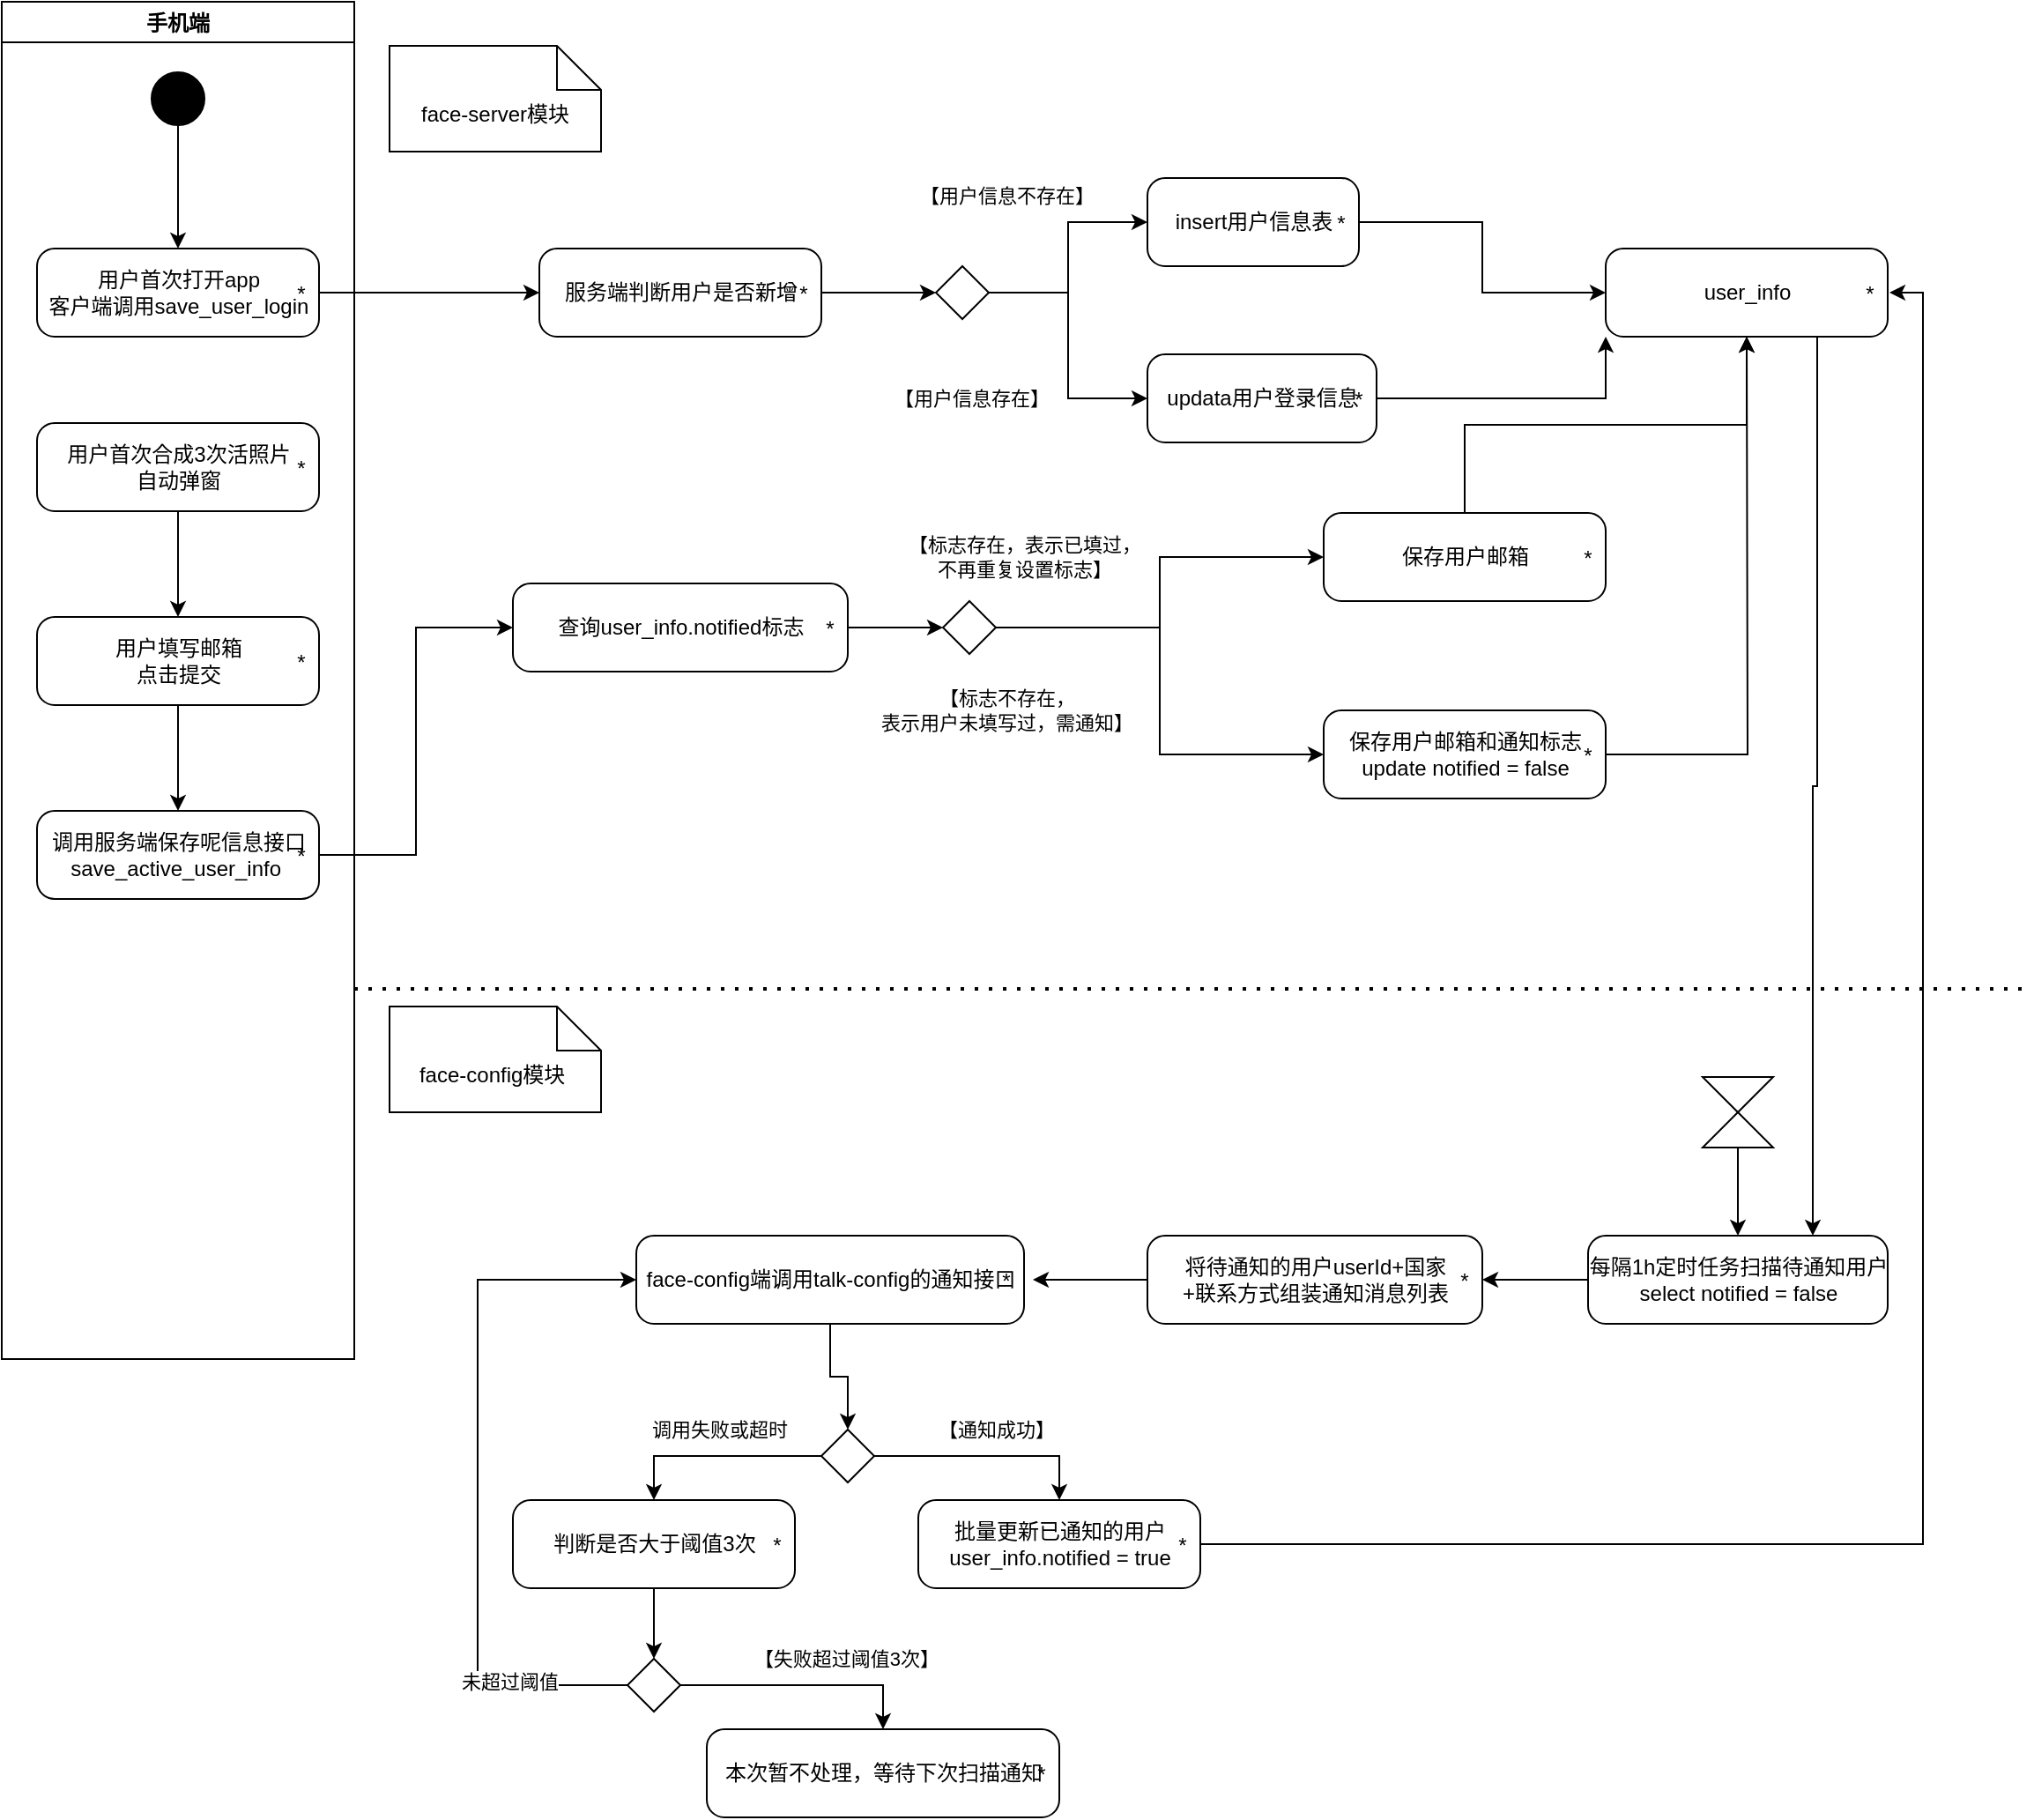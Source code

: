 <mxfile version="20.4.0" type="github">
  <diagram id="kgpKYQtTHZ0yAKxKKP6v" name="Page-1">
    <mxGraphModel dx="1662" dy="762" grid="1" gridSize="10" guides="1" tooltips="1" connect="1" arrows="1" fold="1" page="1" pageScale="1" pageWidth="850" pageHeight="1100" math="0" shadow="0">
      <root>
        <mxCell id="0" />
        <mxCell id="1" parent="0" />
        <mxCell id="rP7UkFt_sAIfWVr7rBNn-54" style="edgeStyle=orthogonalEdgeStyle;rounded=0;orthogonalLoop=1;jettySize=auto;html=1;" parent="1" source="rP7UkFt_sAIfWVr7rBNn-44" target="rP7UkFt_sAIfWVr7rBNn-55" edge="1">
          <mxGeometry relative="1" as="geometry">
            <mxPoint x="875" y="260" as="targetPoint" />
          </mxGeometry>
        </mxCell>
        <mxCell id="rP7UkFt_sAIfWVr7rBNn-44" value="用户首次打开app&lt;br&gt;客户端调用save_user_login" style="html=1;dashed=0;rounded=1;absoluteArcSize=1;arcSize=20;verticalAlign=middle;align=center;" parent="1" vertex="1">
          <mxGeometry x="690" y="140" width="160" height="50" as="geometry" />
        </mxCell>
        <mxCell id="rP7UkFt_sAIfWVr7rBNn-45" value="*" style="text;resizeWidth=0;resizeHeight=0;points=[];part=1;verticalAlign=middle;align=center;" parent="rP7UkFt_sAIfWVr7rBNn-44" vertex="1">
          <mxGeometry x="1" y="0.5" width="20" height="20" relative="1" as="geometry">
            <mxPoint x="-20" y="-10" as="offset" />
          </mxGeometry>
        </mxCell>
        <mxCell id="rP7UkFt_sAIfWVr7rBNn-50" style="edgeStyle=orthogonalEdgeStyle;rounded=0;orthogonalLoop=1;jettySize=auto;html=1;" parent="1" source="rP7UkFt_sAIfWVr7rBNn-46" target="rP7UkFt_sAIfWVr7rBNn-44" edge="1">
          <mxGeometry relative="1" as="geometry" />
        </mxCell>
        <mxCell id="rP7UkFt_sAIfWVr7rBNn-46" value="" style="ellipse;fillColor=strokeColor;" parent="1" vertex="1">
          <mxGeometry x="755" y="40" width="30" height="30" as="geometry" />
        </mxCell>
        <mxCell id="rP7UkFt_sAIfWVr7rBNn-58" value="手机端" style="swimlane;" parent="1" vertex="1">
          <mxGeometry x="670" width="200" height="770" as="geometry" />
        </mxCell>
        <mxCell id="rP7UkFt_sAIfWVr7rBNn-102" style="edgeStyle=orthogonalEdgeStyle;rounded=0;orthogonalLoop=1;jettySize=auto;html=1;entryX=0.5;entryY=0;entryDx=0;entryDy=0;" parent="rP7UkFt_sAIfWVr7rBNn-58" source="rP7UkFt_sAIfWVr7rBNn-97" target="rP7UkFt_sAIfWVr7rBNn-100" edge="1">
          <mxGeometry relative="1" as="geometry" />
        </mxCell>
        <mxCell id="rP7UkFt_sAIfWVr7rBNn-97" value="用户首次合成3次活照片&lt;br&gt;自动弹窗" style="html=1;dashed=0;rounded=1;absoluteArcSize=1;arcSize=20;verticalAlign=middle;align=center;" parent="rP7UkFt_sAIfWVr7rBNn-58" vertex="1">
          <mxGeometry x="20" y="239" width="160" height="50" as="geometry" />
        </mxCell>
        <mxCell id="rP7UkFt_sAIfWVr7rBNn-98" value="*" style="text;resizeWidth=0;resizeHeight=0;points=[];part=1;verticalAlign=middle;align=center;" parent="rP7UkFt_sAIfWVr7rBNn-97" vertex="1">
          <mxGeometry x="1" y="0.5" width="20" height="20" relative="1" as="geometry">
            <mxPoint x="-20" y="-10" as="offset" />
          </mxGeometry>
        </mxCell>
        <mxCell id="rP7UkFt_sAIfWVr7rBNn-100" value="用户填写邮箱&lt;br&gt;点击提交" style="html=1;dashed=0;rounded=1;absoluteArcSize=1;arcSize=20;verticalAlign=middle;align=center;" parent="rP7UkFt_sAIfWVr7rBNn-58" vertex="1">
          <mxGeometry x="20" y="349" width="160" height="50" as="geometry" />
        </mxCell>
        <mxCell id="rP7UkFt_sAIfWVr7rBNn-101" value="*" style="text;resizeWidth=0;resizeHeight=0;points=[];part=1;verticalAlign=middle;align=center;" parent="rP7UkFt_sAIfWVr7rBNn-100" vertex="1">
          <mxGeometry x="1" y="0.5" width="20" height="20" relative="1" as="geometry">
            <mxPoint x="-20" y="-10" as="offset" />
          </mxGeometry>
        </mxCell>
        <mxCell id="rP7UkFt_sAIfWVr7rBNn-106" value="调用服务端保存呢信息接口&lt;br&gt;save_active_user_info&amp;nbsp;" style="html=1;dashed=0;rounded=1;absoluteArcSize=1;arcSize=20;verticalAlign=middle;align=center;" parent="rP7UkFt_sAIfWVr7rBNn-58" vertex="1">
          <mxGeometry x="20" y="459" width="160" height="50" as="geometry" />
        </mxCell>
        <mxCell id="rP7UkFt_sAIfWVr7rBNn-107" value="*" style="text;resizeWidth=0;resizeHeight=0;points=[];part=1;verticalAlign=middle;align=center;" parent="rP7UkFt_sAIfWVr7rBNn-106" vertex="1">
          <mxGeometry x="1" y="0.5" width="20" height="20" relative="1" as="geometry">
            <mxPoint x="-20" y="-10" as="offset" />
          </mxGeometry>
        </mxCell>
        <mxCell id="rP7UkFt_sAIfWVr7rBNn-108" style="edgeStyle=orthogonalEdgeStyle;rounded=0;orthogonalLoop=1;jettySize=auto;html=1;" parent="rP7UkFt_sAIfWVr7rBNn-58" source="rP7UkFt_sAIfWVr7rBNn-100" target="rP7UkFt_sAIfWVr7rBNn-106" edge="1">
          <mxGeometry relative="1" as="geometry" />
        </mxCell>
        <mxCell id="rP7UkFt_sAIfWVr7rBNn-55" value="服务端判断用户是否新增" style="html=1;dashed=0;rounded=1;absoluteArcSize=1;arcSize=20;verticalAlign=middle;align=center;" parent="1" vertex="1">
          <mxGeometry x="975" y="140" width="160" height="50" as="geometry" />
        </mxCell>
        <mxCell id="rP7UkFt_sAIfWVr7rBNn-56" value="*" style="text;resizeWidth=0;resizeHeight=0;points=[];part=1;verticalAlign=middle;align=center;" parent="rP7UkFt_sAIfWVr7rBNn-55" vertex="1">
          <mxGeometry x="1" y="0.5" width="20" height="20" relative="1" as="geometry">
            <mxPoint x="-20" y="-10" as="offset" />
          </mxGeometry>
        </mxCell>
        <mxCell id="rP7UkFt_sAIfWVr7rBNn-90" style="edgeStyle=orthogonalEdgeStyle;rounded=0;orthogonalLoop=1;jettySize=auto;html=1;entryX=0;entryY=0.5;entryDx=0;entryDy=0;" parent="rP7UkFt_sAIfWVr7rBNn-55" source="rP7UkFt_sAIfWVr7rBNn-56" target="rP7UkFt_sAIfWVr7rBNn-87" edge="1">
          <mxGeometry relative="1" as="geometry" />
        </mxCell>
        <mxCell id="rP7UkFt_sAIfWVr7rBNn-80" value="insert用户信息表" style="html=1;dashed=0;rounded=1;absoluteArcSize=1;arcSize=20;verticalAlign=middle;align=center;" parent="1" vertex="1">
          <mxGeometry x="1320" y="100" width="120" height="50" as="geometry" />
        </mxCell>
        <mxCell id="rP7UkFt_sAIfWVr7rBNn-81" value="*" style="text;resizeWidth=0;resizeHeight=0;points=[];part=1;verticalAlign=middle;align=center;" parent="rP7UkFt_sAIfWVr7rBNn-80" vertex="1">
          <mxGeometry x="1" y="0.5" width="20" height="20" relative="1" as="geometry">
            <mxPoint x="-20" y="-10" as="offset" />
          </mxGeometry>
        </mxCell>
        <mxCell id="rP7UkFt_sAIfWVr7rBNn-113" style="edgeStyle=orthogonalEdgeStyle;rounded=0;orthogonalLoop=1;jettySize=auto;html=1;entryX=0;entryY=0.5;entryDx=0;entryDy=0;" parent="rP7UkFt_sAIfWVr7rBNn-80" source="rP7UkFt_sAIfWVr7rBNn-81" target="rP7UkFt_sAIfWVr7rBNn-95" edge="1">
          <mxGeometry relative="1" as="geometry" />
        </mxCell>
        <mxCell id="rP7UkFt_sAIfWVr7rBNn-82" value="updata用户登录信息" style="html=1;dashed=0;rounded=1;absoluteArcSize=1;arcSize=20;verticalAlign=middle;align=center;" parent="1" vertex="1">
          <mxGeometry x="1320" y="200" width="130" height="50" as="geometry" />
        </mxCell>
        <mxCell id="rP7UkFt_sAIfWVr7rBNn-83" value="*" style="text;resizeWidth=0;resizeHeight=0;points=[];part=1;verticalAlign=middle;align=center;" parent="rP7UkFt_sAIfWVr7rBNn-82" vertex="1">
          <mxGeometry x="1" y="0.5" width="20" height="20" relative="1" as="geometry">
            <mxPoint x="-20" y="-10" as="offset" />
          </mxGeometry>
        </mxCell>
        <mxCell id="rP7UkFt_sAIfWVr7rBNn-115" style="edgeStyle=orthogonalEdgeStyle;rounded=0;orthogonalLoop=1;jettySize=auto;html=1;entryX=0;entryY=1;entryDx=0;entryDy=0;" parent="rP7UkFt_sAIfWVr7rBNn-82" source="rP7UkFt_sAIfWVr7rBNn-83" target="rP7UkFt_sAIfWVr7rBNn-95" edge="1">
          <mxGeometry relative="1" as="geometry" />
        </mxCell>
        <mxCell id="rP7UkFt_sAIfWVr7rBNn-91" style="edgeStyle=orthogonalEdgeStyle;rounded=0;orthogonalLoop=1;jettySize=auto;html=1;entryX=0;entryY=0.5;entryDx=0;entryDy=0;" parent="1" source="rP7UkFt_sAIfWVr7rBNn-87" target="rP7UkFt_sAIfWVr7rBNn-80" edge="1">
          <mxGeometry relative="1" as="geometry" />
        </mxCell>
        <mxCell id="rP7UkFt_sAIfWVr7rBNn-93" value="【用户信息不存在】" style="edgeLabel;html=1;align=center;verticalAlign=middle;resizable=0;points=[];" parent="rP7UkFt_sAIfWVr7rBNn-91" vertex="1" connectable="0">
          <mxGeometry x="0.385" y="-5" relative="1" as="geometry">
            <mxPoint x="-40" y="-20" as="offset" />
          </mxGeometry>
        </mxCell>
        <mxCell id="rP7UkFt_sAIfWVr7rBNn-92" style="edgeStyle=orthogonalEdgeStyle;rounded=0;orthogonalLoop=1;jettySize=auto;html=1;entryX=0;entryY=0.5;entryDx=0;entryDy=0;" parent="1" source="rP7UkFt_sAIfWVr7rBNn-87" target="rP7UkFt_sAIfWVr7rBNn-82" edge="1">
          <mxGeometry relative="1" as="geometry" />
        </mxCell>
        <mxCell id="rP7UkFt_sAIfWVr7rBNn-94" value="【用户信息存在】" style="edgeLabel;html=1;align=center;verticalAlign=middle;resizable=0;points=[];" parent="rP7UkFt_sAIfWVr7rBNn-92" vertex="1" connectable="0">
          <mxGeometry x="0.24" y="1" relative="1" as="geometry">
            <mxPoint x="-56" y="12" as="offset" />
          </mxGeometry>
        </mxCell>
        <mxCell id="rP7UkFt_sAIfWVr7rBNn-87" value="" style="rhombus;" parent="1" vertex="1">
          <mxGeometry x="1200" y="150" width="30" height="30" as="geometry" />
        </mxCell>
        <mxCell id="rP7UkFt_sAIfWVr7rBNn-180" style="edgeStyle=orthogonalEdgeStyle;rounded=0;orthogonalLoop=1;jettySize=auto;html=1;exitX=0.75;exitY=1;exitDx=0;exitDy=0;entryX=0.75;entryY=0;entryDx=0;entryDy=0;" parent="1" source="rP7UkFt_sAIfWVr7rBNn-95" edge="1" target="rP7UkFt_sAIfWVr7rBNn-117">
          <mxGeometry relative="1" as="geometry">
            <mxPoint x="1700" y="570" as="targetPoint" />
          </mxGeometry>
        </mxCell>
        <mxCell id="rP7UkFt_sAIfWVr7rBNn-95" value="user_info" style="html=1;dashed=0;rounded=1;absoluteArcSize=1;arcSize=20;verticalAlign=middle;align=center;" parent="1" vertex="1">
          <mxGeometry x="1580" y="140" width="160" height="50" as="geometry" />
        </mxCell>
        <mxCell id="rP7UkFt_sAIfWVr7rBNn-96" value="*" style="text;resizeWidth=0;resizeHeight=0;points=[];part=1;verticalAlign=middle;align=center;" parent="rP7UkFt_sAIfWVr7rBNn-95" vertex="1">
          <mxGeometry x="1" y="0.5" width="20" height="20" relative="1" as="geometry">
            <mxPoint x="-20" y="-10" as="offset" />
          </mxGeometry>
        </mxCell>
        <mxCell id="rP7UkFt_sAIfWVr7rBNn-112" style="edgeStyle=orthogonalEdgeStyle;rounded=0;orthogonalLoop=1;jettySize=auto;html=1;" parent="1" source="rP7UkFt_sAIfWVr7rBNn-109" target="rP7UkFt_sAIfWVr7rBNn-95" edge="1">
          <mxGeometry relative="1" as="geometry" />
        </mxCell>
        <mxCell id="rP7UkFt_sAIfWVr7rBNn-109" value="保存用户邮箱" style="html=1;dashed=0;rounded=1;absoluteArcSize=1;arcSize=20;verticalAlign=middle;align=center;" parent="1" vertex="1">
          <mxGeometry x="1420" y="290" width="160" height="50" as="geometry" />
        </mxCell>
        <mxCell id="rP7UkFt_sAIfWVr7rBNn-110" value="*" style="text;resizeWidth=0;resizeHeight=0;points=[];part=1;verticalAlign=middle;align=center;" parent="rP7UkFt_sAIfWVr7rBNn-109" vertex="1">
          <mxGeometry x="1" y="0.5" width="20" height="20" relative="1" as="geometry">
            <mxPoint x="-20" y="-10" as="offset" />
          </mxGeometry>
        </mxCell>
        <mxCell id="rP7UkFt_sAIfWVr7rBNn-168" style="edgeStyle=orthogonalEdgeStyle;rounded=0;orthogonalLoop=1;jettySize=auto;html=1;" parent="1" source="rP7UkFt_sAIfWVr7rBNn-117" target="rP7UkFt_sAIfWVr7rBNn-165" edge="1">
          <mxGeometry relative="1" as="geometry" />
        </mxCell>
        <mxCell id="rP7UkFt_sAIfWVr7rBNn-117" value="每隔1h定时任务扫描待通知用户&lt;br&gt;select notified = false" style="html=1;dashed=0;rounded=1;absoluteArcSize=1;arcSize=20;verticalAlign=middle;align=center;" parent="1" vertex="1">
          <mxGeometry x="1570" y="700" width="170" height="50" as="geometry" />
        </mxCell>
        <mxCell id="rP7UkFt_sAIfWVr7rBNn-159" value="" style="edgeStyle=orthogonalEdgeStyle;rounded=0;orthogonalLoop=1;jettySize=auto;html=1;" parent="1" source="rP7UkFt_sAIfWVr7rBNn-116" target="rP7UkFt_sAIfWVr7rBNn-117" edge="1">
          <mxGeometry relative="1" as="geometry" />
        </mxCell>
        <mxCell id="rP7UkFt_sAIfWVr7rBNn-116" value="" style="shape=collate;whiteSpace=wrap;html=1;" parent="1" vertex="1">
          <mxGeometry x="1635" y="610" width="40" height="40" as="geometry" />
        </mxCell>
        <mxCell id="rP7UkFt_sAIfWVr7rBNn-152" style="edgeStyle=orthogonalEdgeStyle;rounded=0;orthogonalLoop=1;jettySize=auto;html=1;entryX=0;entryY=0.5;entryDx=0;entryDy=0;" parent="1" source="rP7UkFt_sAIfWVr7rBNn-119" target="rP7UkFt_sAIfWVr7rBNn-140" edge="1">
          <mxGeometry relative="1" as="geometry" />
        </mxCell>
        <mxCell id="rP7UkFt_sAIfWVr7rBNn-119" value="查询user_info.notified标志" style="html=1;dashed=0;rounded=1;absoluteArcSize=1;arcSize=20;verticalAlign=middle;align=center;" parent="1" vertex="1">
          <mxGeometry x="960" y="330" width="190" height="50" as="geometry" />
        </mxCell>
        <mxCell id="rP7UkFt_sAIfWVr7rBNn-120" value="*" style="text;resizeWidth=0;resizeHeight=0;points=[];part=1;verticalAlign=middle;align=center;" parent="rP7UkFt_sAIfWVr7rBNn-119" vertex="1">
          <mxGeometry x="1" y="0.5" width="20" height="20" relative="1" as="geometry">
            <mxPoint x="-20" y="-10" as="offset" />
          </mxGeometry>
        </mxCell>
        <mxCell id="rP7UkFt_sAIfWVr7rBNn-153" style="edgeStyle=orthogonalEdgeStyle;rounded=0;orthogonalLoop=1;jettySize=auto;html=1;" parent="1" source="rP7UkFt_sAIfWVr7rBNn-140" target="rP7UkFt_sAIfWVr7rBNn-109" edge="1">
          <mxGeometry relative="1" as="geometry" />
        </mxCell>
        <mxCell id="rP7UkFt_sAIfWVr7rBNn-155" value="【标志存在，表示已填过，&lt;br&gt;不再重复设置标志】" style="edgeLabel;html=1;align=center;verticalAlign=middle;resizable=0;points=[];" parent="rP7UkFt_sAIfWVr7rBNn-153" vertex="1" connectable="0">
          <mxGeometry x="0.248" y="1" relative="1" as="geometry">
            <mxPoint x="-85" y="1" as="offset" />
          </mxGeometry>
        </mxCell>
        <mxCell id="rP7UkFt_sAIfWVr7rBNn-154" style="edgeStyle=orthogonalEdgeStyle;rounded=0;orthogonalLoop=1;jettySize=auto;html=1;entryX=0;entryY=0.5;entryDx=0;entryDy=0;" parent="1" source="rP7UkFt_sAIfWVr7rBNn-140" target="rP7UkFt_sAIfWVr7rBNn-150" edge="1">
          <mxGeometry relative="1" as="geometry" />
        </mxCell>
        <mxCell id="rP7UkFt_sAIfWVr7rBNn-156" value="【标志不存在，&lt;br&gt;表示用户未填写过，需通知】" style="edgeLabel;html=1;align=center;verticalAlign=middle;resizable=0;points=[];" parent="rP7UkFt_sAIfWVr7rBNn-154" vertex="1" connectable="0">
          <mxGeometry x="0.217" y="1" relative="1" as="geometry">
            <mxPoint x="-88" y="-17" as="offset" />
          </mxGeometry>
        </mxCell>
        <mxCell id="rP7UkFt_sAIfWVr7rBNn-140" value="" style="rhombus;" parent="1" vertex="1">
          <mxGeometry x="1204" y="340" width="30" height="30" as="geometry" />
        </mxCell>
        <mxCell id="rP7UkFt_sAIfWVr7rBNn-157" style="edgeStyle=orthogonalEdgeStyle;rounded=0;orthogonalLoop=1;jettySize=auto;html=1;" parent="1" source="rP7UkFt_sAIfWVr7rBNn-150" edge="1">
          <mxGeometry relative="1" as="geometry">
            <mxPoint x="1660" y="190" as="targetPoint" />
          </mxGeometry>
        </mxCell>
        <mxCell id="rP7UkFt_sAIfWVr7rBNn-150" value="保存用户邮箱和通知标志&lt;br&gt;update notified = false" style="html=1;dashed=0;rounded=1;absoluteArcSize=1;arcSize=20;verticalAlign=middle;align=center;" parent="1" vertex="1">
          <mxGeometry x="1420" y="402" width="160" height="50" as="geometry" />
        </mxCell>
        <mxCell id="rP7UkFt_sAIfWVr7rBNn-151" value="*" style="text;resizeWidth=0;resizeHeight=0;points=[];part=1;verticalAlign=middle;align=center;" parent="rP7UkFt_sAIfWVr7rBNn-150" vertex="1">
          <mxGeometry x="1" y="0.5" width="20" height="20" relative="1" as="geometry">
            <mxPoint x="-20" y="-10" as="offset" />
          </mxGeometry>
        </mxCell>
        <mxCell id="rP7UkFt_sAIfWVr7rBNn-158" style="edgeStyle=orthogonalEdgeStyle;rounded=0;orthogonalLoop=1;jettySize=auto;html=1;entryX=0;entryY=0.5;entryDx=0;entryDy=0;" parent="1" source="rP7UkFt_sAIfWVr7rBNn-106" target="rP7UkFt_sAIfWVr7rBNn-119" edge="1">
          <mxGeometry relative="1" as="geometry" />
        </mxCell>
        <mxCell id="rP7UkFt_sAIfWVr7rBNn-171" style="edgeStyle=orthogonalEdgeStyle;rounded=0;orthogonalLoop=1;jettySize=auto;html=1;entryX=1.25;entryY=0.5;entryDx=0;entryDy=0;entryPerimeter=0;" parent="1" source="rP7UkFt_sAIfWVr7rBNn-164" target="rP7UkFt_sAIfWVr7rBNn-170" edge="1">
          <mxGeometry relative="1" as="geometry" />
        </mxCell>
        <mxCell id="rP7UkFt_sAIfWVr7rBNn-164" value="将待通知的用户userId+国家&lt;br&gt;+联系方式组装通知消息列表" style="html=1;dashed=0;rounded=1;absoluteArcSize=1;arcSize=20;verticalAlign=middle;align=center;" parent="1" vertex="1">
          <mxGeometry x="1320" y="700" width="190" height="50" as="geometry" />
        </mxCell>
        <mxCell id="rP7UkFt_sAIfWVr7rBNn-165" value="*" style="text;resizeWidth=0;resizeHeight=0;points=[];part=1;verticalAlign=middle;align=center;" parent="rP7UkFt_sAIfWVr7rBNn-164" vertex="1">
          <mxGeometry x="1" y="0.5" width="20" height="20" relative="1" as="geometry">
            <mxPoint x="-20" y="-10" as="offset" />
          </mxGeometry>
        </mxCell>
        <mxCell id="rP7UkFt_sAIfWVr7rBNn-174" style="edgeStyle=orthogonalEdgeStyle;rounded=0;orthogonalLoop=1;jettySize=auto;html=1;entryX=0.5;entryY=0;entryDx=0;entryDy=0;" parent="1" source="rP7UkFt_sAIfWVr7rBNn-169" target="rP7UkFt_sAIfWVr7rBNn-172" edge="1">
          <mxGeometry relative="1" as="geometry" />
        </mxCell>
        <mxCell id="rP7UkFt_sAIfWVr7rBNn-169" value="face-config端调用talk-config的通知接口" style="html=1;dashed=0;rounded=1;absoluteArcSize=1;arcSize=20;verticalAlign=middle;align=center;" parent="1" vertex="1">
          <mxGeometry x="1030" y="700" width="220" height="50" as="geometry" />
        </mxCell>
        <mxCell id="rP7UkFt_sAIfWVr7rBNn-170" value="*" style="text;resizeWidth=0;resizeHeight=0;points=[];part=1;verticalAlign=middle;align=center;" parent="rP7UkFt_sAIfWVr7rBNn-169" vertex="1">
          <mxGeometry x="1" y="0.5" width="20" height="20" relative="1" as="geometry">
            <mxPoint x="-20" y="-10" as="offset" />
          </mxGeometry>
        </mxCell>
        <mxCell id="rP7UkFt_sAIfWVr7rBNn-183" style="edgeStyle=orthogonalEdgeStyle;rounded=0;orthogonalLoop=1;jettySize=auto;html=1;" parent="1" source="rP7UkFt_sAIfWVr7rBNn-172" target="rP7UkFt_sAIfWVr7rBNn-177" edge="1">
          <mxGeometry relative="1" as="geometry" />
        </mxCell>
        <mxCell id="rP7UkFt_sAIfWVr7rBNn-184" value="【通知成功】" style="edgeLabel;html=1;align=center;verticalAlign=middle;resizable=0;points=[];" parent="rP7UkFt_sAIfWVr7rBNn-183" vertex="1" connectable="0">
          <mxGeometry x="-0.6" relative="1" as="geometry">
            <mxPoint x="43" y="-15" as="offset" />
          </mxGeometry>
        </mxCell>
        <mxCell id="rP7UkFt_sAIfWVr7rBNn-185" style="edgeStyle=orthogonalEdgeStyle;rounded=0;orthogonalLoop=1;jettySize=auto;html=1;" parent="1" source="rP7UkFt_sAIfWVr7rBNn-172" target="rP7UkFt_sAIfWVr7rBNn-175" edge="1">
          <mxGeometry relative="1" as="geometry" />
        </mxCell>
        <mxCell id="rP7UkFt_sAIfWVr7rBNn-186" value="调用失败或超时" style="edgeLabel;html=1;align=center;verticalAlign=middle;resizable=0;points=[];" parent="rP7UkFt_sAIfWVr7rBNn-185" vertex="1" connectable="0">
          <mxGeometry x="-0.033" relative="1" as="geometry">
            <mxPoint y="-15" as="offset" />
          </mxGeometry>
        </mxCell>
        <mxCell id="rP7UkFt_sAIfWVr7rBNn-172" value="" style="rhombus;" parent="1" vertex="1">
          <mxGeometry x="1135" y="810" width="30" height="30" as="geometry" />
        </mxCell>
        <mxCell id="rP7UkFt_sAIfWVr7rBNn-193" style="edgeStyle=orthogonalEdgeStyle;rounded=0;orthogonalLoop=1;jettySize=auto;html=1;entryX=0.5;entryY=0;entryDx=0;entryDy=0;" parent="1" source="rP7UkFt_sAIfWVr7rBNn-175" target="rP7UkFt_sAIfWVr7rBNn-188" edge="1">
          <mxGeometry relative="1" as="geometry" />
        </mxCell>
        <mxCell id="rP7UkFt_sAIfWVr7rBNn-175" value="判断是否大于阈值3次" style="html=1;dashed=0;rounded=1;absoluteArcSize=1;arcSize=20;verticalAlign=middle;align=center;" parent="1" vertex="1">
          <mxGeometry x="960" y="850" width="160" height="50" as="geometry" />
        </mxCell>
        <mxCell id="rP7UkFt_sAIfWVr7rBNn-176" value="*" style="text;resizeWidth=0;resizeHeight=0;points=[];part=1;verticalAlign=middle;align=center;" parent="rP7UkFt_sAIfWVr7rBNn-175" vertex="1">
          <mxGeometry x="1" y="0.5" width="20" height="20" relative="1" as="geometry">
            <mxPoint x="-20" y="-10" as="offset" />
          </mxGeometry>
        </mxCell>
        <mxCell id="rP7UkFt_sAIfWVr7rBNn-182" style="edgeStyle=orthogonalEdgeStyle;rounded=0;orthogonalLoop=1;jettySize=auto;html=1;entryX=1.05;entryY=0.5;entryDx=0;entryDy=0;entryPerimeter=0;" parent="1" source="rP7UkFt_sAIfWVr7rBNn-177" target="rP7UkFt_sAIfWVr7rBNn-96" edge="1">
          <mxGeometry relative="1" as="geometry" />
        </mxCell>
        <mxCell id="rP7UkFt_sAIfWVr7rBNn-177" value="批量更新已通知的用户&lt;br&gt;user_info.notified = true" style="html=1;dashed=0;rounded=1;absoluteArcSize=1;arcSize=20;verticalAlign=middle;align=center;" parent="1" vertex="1">
          <mxGeometry x="1190" y="850" width="160" height="50" as="geometry" />
        </mxCell>
        <mxCell id="rP7UkFt_sAIfWVr7rBNn-178" value="*" style="text;resizeWidth=0;resizeHeight=0;points=[];part=1;verticalAlign=middle;align=center;" parent="rP7UkFt_sAIfWVr7rBNn-177" vertex="1">
          <mxGeometry x="1" y="0.5" width="20" height="20" relative="1" as="geometry">
            <mxPoint x="-20" y="-10" as="offset" />
          </mxGeometry>
        </mxCell>
        <mxCell id="rP7UkFt_sAIfWVr7rBNn-194" style="edgeStyle=orthogonalEdgeStyle;rounded=0;orthogonalLoop=1;jettySize=auto;html=1;entryX=0.5;entryY=0;entryDx=0;entryDy=0;" parent="1" source="rP7UkFt_sAIfWVr7rBNn-188" target="rP7UkFt_sAIfWVr7rBNn-189" edge="1">
          <mxGeometry relative="1" as="geometry" />
        </mxCell>
        <mxCell id="rP7UkFt_sAIfWVr7rBNn-195" value="【失败超过阈值3次】" style="edgeLabel;html=1;align=center;verticalAlign=middle;resizable=0;points=[];" parent="rP7UkFt_sAIfWVr7rBNn-194" vertex="1" connectable="0">
          <mxGeometry x="0.417" y="2" relative="1" as="geometry">
            <mxPoint x="-5" y="-13" as="offset" />
          </mxGeometry>
        </mxCell>
        <mxCell id="rP7UkFt_sAIfWVr7rBNn-197" style="edgeStyle=orthogonalEdgeStyle;rounded=0;orthogonalLoop=1;jettySize=auto;html=1;entryX=0;entryY=0.5;entryDx=0;entryDy=0;" parent="1" source="rP7UkFt_sAIfWVr7rBNn-188" target="rP7UkFt_sAIfWVr7rBNn-169" edge="1">
          <mxGeometry relative="1" as="geometry">
            <mxPoint x="900" y="700" as="targetPoint" />
            <Array as="points">
              <mxPoint x="940" y="955" />
              <mxPoint x="940" y="725" />
            </Array>
          </mxGeometry>
        </mxCell>
        <mxCell id="rP7UkFt_sAIfWVr7rBNn-198" value="未超过阈值" style="edgeLabel;html=1;align=center;verticalAlign=middle;resizable=0;points=[];" parent="rP7UkFt_sAIfWVr7rBNn-197" vertex="1" connectable="0">
          <mxGeometry x="-0.666" y="-2" relative="1" as="geometry">
            <mxPoint as="offset" />
          </mxGeometry>
        </mxCell>
        <mxCell id="rP7UkFt_sAIfWVr7rBNn-188" value="" style="rhombus;" parent="1" vertex="1">
          <mxGeometry x="1025" y="940" width="30" height="30" as="geometry" />
        </mxCell>
        <mxCell id="rP7UkFt_sAIfWVr7rBNn-189" value="本次暂不处理，等待下次扫描通知" style="html=1;dashed=0;rounded=1;absoluteArcSize=1;arcSize=20;verticalAlign=middle;align=center;" parent="1" vertex="1">
          <mxGeometry x="1070" y="980" width="200" height="50" as="geometry" />
        </mxCell>
        <mxCell id="rP7UkFt_sAIfWVr7rBNn-190" value="*" style="text;resizeWidth=0;resizeHeight=0;points=[];part=1;verticalAlign=middle;align=center;" parent="rP7UkFt_sAIfWVr7rBNn-189" vertex="1">
          <mxGeometry x="1" y="0.5" width="20" height="20" relative="1" as="geometry">
            <mxPoint x="-20" y="-10" as="offset" />
          </mxGeometry>
        </mxCell>
        <mxCell id="7pE192J4KLii5ziOh2-X-4" value="" style="endArrow=none;dashed=1;html=1;dashPattern=1 3;strokeWidth=2;rounded=0;" edge="1" parent="1">
          <mxGeometry width="50" height="50" relative="1" as="geometry">
            <mxPoint x="870" y="560" as="sourcePoint" />
            <mxPoint x="1820" y="560" as="targetPoint" />
          </mxGeometry>
        </mxCell>
        <mxCell id="7pE192J4KLii5ziOh2-X-5" value="face-config模块&amp;nbsp;" style="shape=note2;boundedLbl=1;whiteSpace=wrap;html=1;size=25;verticalAlign=top;align=center;" vertex="1" parent="1">
          <mxGeometry x="890" y="570" width="120" height="60" as="geometry" />
        </mxCell>
        <mxCell id="7pE192J4KLii5ziOh2-X-6" value="face-server模块" style="shape=note2;boundedLbl=1;whiteSpace=wrap;html=1;size=25;verticalAlign=top;align=center;" vertex="1" parent="1">
          <mxGeometry x="890" y="25" width="120" height="60" as="geometry" />
        </mxCell>
      </root>
    </mxGraphModel>
  </diagram>
</mxfile>
